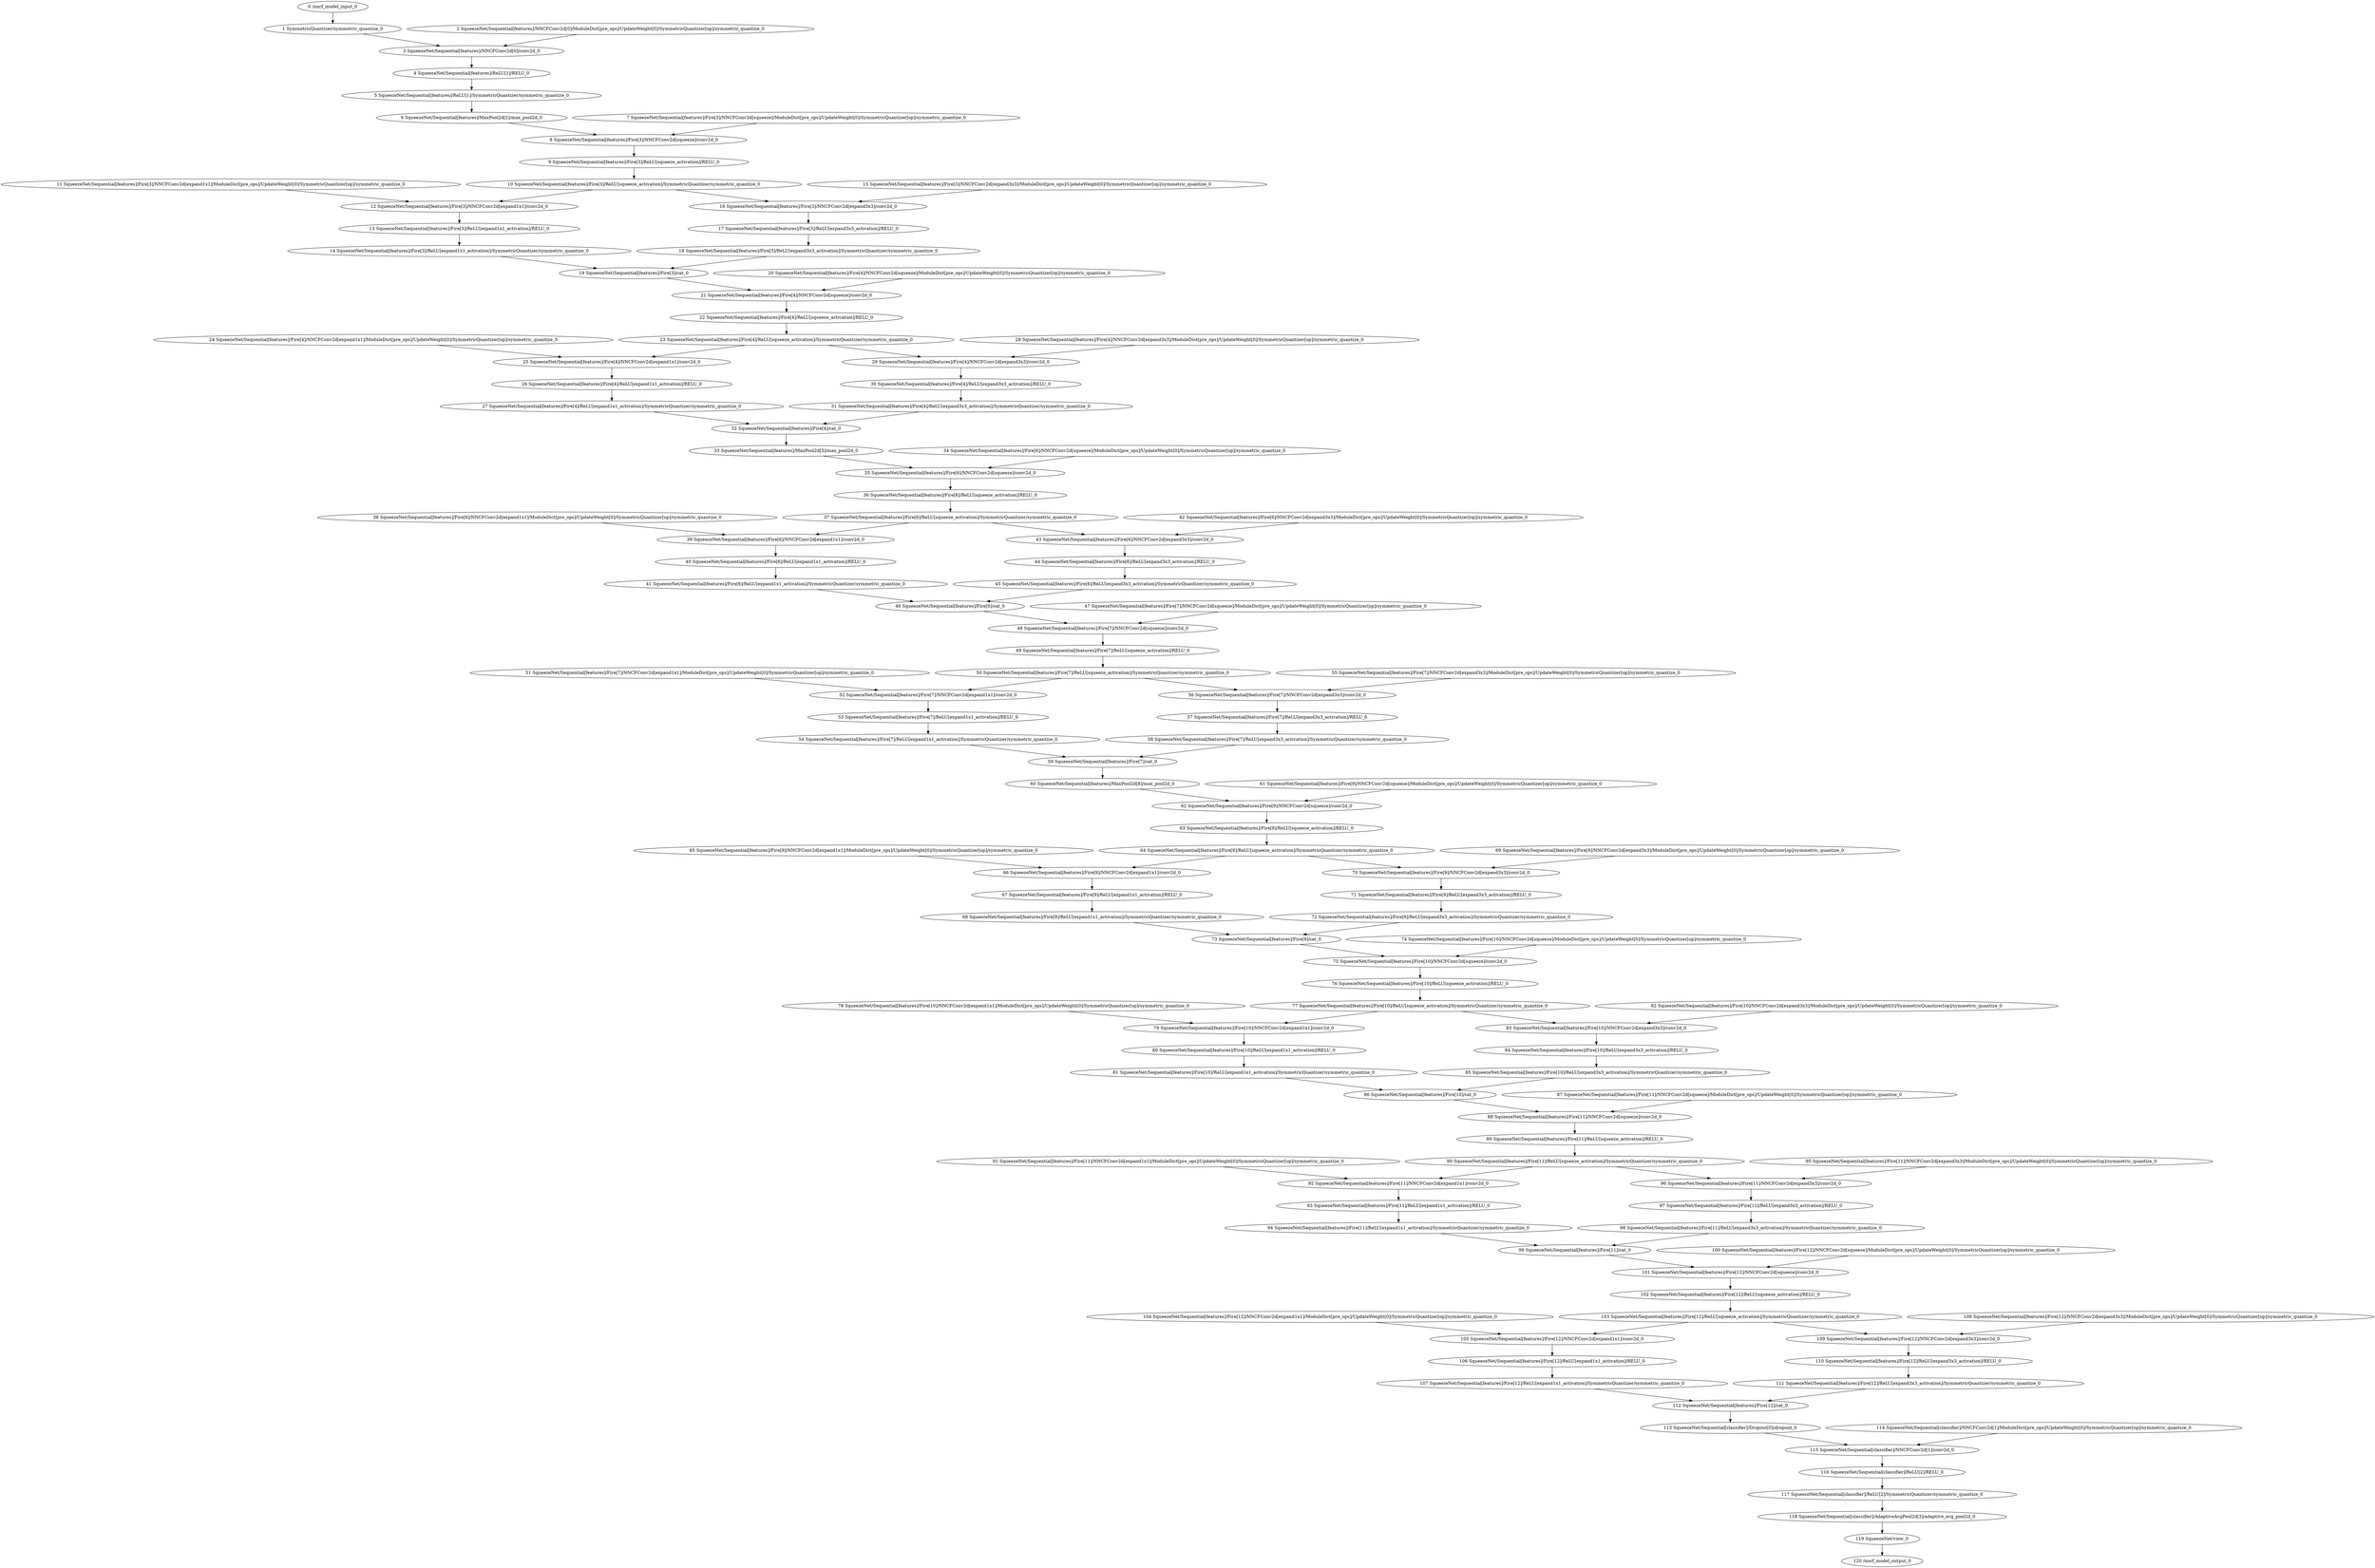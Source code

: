 strict digraph  {
"0 /nncf_model_input_0" [id=0, type=nncf_model_input];
"1 SymmetricQuantizer/symmetric_quantize_0" [id=1, type=symmetric_quantize];
"2 SqueezeNet/Sequential[features]/NNCFConv2d[0]/ModuleDict[pre_ops]/UpdateWeight[0]/SymmetricQuantizer[op]/symmetric_quantize_0" [id=2, type=symmetric_quantize];
"3 SqueezeNet/Sequential[features]/NNCFConv2d[0]/conv2d_0" [id=3, type=conv2d];
"4 SqueezeNet/Sequential[features]/ReLU[1]/RELU_0" [id=4, type=RELU];
"5 SqueezeNet/Sequential[features]/ReLU[1]/SymmetricQuantizer/symmetric_quantize_0" [id=5, type=symmetric_quantize];
"6 SqueezeNet/Sequential[features]/MaxPool2d[2]/max_pool2d_0" [id=6, type=max_pool2d];
"7 SqueezeNet/Sequential[features]/Fire[3]/NNCFConv2d[squeeze]/ModuleDict[pre_ops]/UpdateWeight[0]/SymmetricQuantizer[op]/symmetric_quantize_0" [id=7, type=symmetric_quantize];
"8 SqueezeNet/Sequential[features]/Fire[3]/NNCFConv2d[squeeze]/conv2d_0" [id=8, type=conv2d];
"9 SqueezeNet/Sequential[features]/Fire[3]/ReLU[squeeze_activation]/RELU_0" [id=9, type=RELU];
"10 SqueezeNet/Sequential[features]/Fire[3]/ReLU[squeeze_activation]/SymmetricQuantizer/symmetric_quantize_0" [id=10, type=symmetric_quantize];
"11 SqueezeNet/Sequential[features]/Fire[3]/NNCFConv2d[expand1x1]/ModuleDict[pre_ops]/UpdateWeight[0]/SymmetricQuantizer[op]/symmetric_quantize_0" [id=11, type=symmetric_quantize];
"12 SqueezeNet/Sequential[features]/Fire[3]/NNCFConv2d[expand1x1]/conv2d_0" [id=12, type=conv2d];
"13 SqueezeNet/Sequential[features]/Fire[3]/ReLU[expand1x1_activation]/RELU_0" [id=13, type=RELU];
"14 SqueezeNet/Sequential[features]/Fire[3]/ReLU[expand1x1_activation]/SymmetricQuantizer/symmetric_quantize_0" [id=14, type=symmetric_quantize];
"15 SqueezeNet/Sequential[features]/Fire[3]/NNCFConv2d[expand3x3]/ModuleDict[pre_ops]/UpdateWeight[0]/SymmetricQuantizer[op]/symmetric_quantize_0" [id=15, type=symmetric_quantize];
"16 SqueezeNet/Sequential[features]/Fire[3]/NNCFConv2d[expand3x3]/conv2d_0" [id=16, type=conv2d];
"17 SqueezeNet/Sequential[features]/Fire[3]/ReLU[expand3x3_activation]/RELU_0" [id=17, type=RELU];
"18 SqueezeNet/Sequential[features]/Fire[3]/ReLU[expand3x3_activation]/SymmetricQuantizer/symmetric_quantize_0" [id=18, type=symmetric_quantize];
"19 SqueezeNet/Sequential[features]/Fire[3]/cat_0" [id=19, type=cat];
"20 SqueezeNet/Sequential[features]/Fire[4]/NNCFConv2d[squeeze]/ModuleDict[pre_ops]/UpdateWeight[0]/SymmetricQuantizer[op]/symmetric_quantize_0" [id=20, type=symmetric_quantize];
"21 SqueezeNet/Sequential[features]/Fire[4]/NNCFConv2d[squeeze]/conv2d_0" [id=21, type=conv2d];
"22 SqueezeNet/Sequential[features]/Fire[4]/ReLU[squeeze_activation]/RELU_0" [id=22, type=RELU];
"23 SqueezeNet/Sequential[features]/Fire[4]/ReLU[squeeze_activation]/SymmetricQuantizer/symmetric_quantize_0" [id=23, type=symmetric_quantize];
"24 SqueezeNet/Sequential[features]/Fire[4]/NNCFConv2d[expand1x1]/ModuleDict[pre_ops]/UpdateWeight[0]/SymmetricQuantizer[op]/symmetric_quantize_0" [id=24, type=symmetric_quantize];
"25 SqueezeNet/Sequential[features]/Fire[4]/NNCFConv2d[expand1x1]/conv2d_0" [id=25, type=conv2d];
"26 SqueezeNet/Sequential[features]/Fire[4]/ReLU[expand1x1_activation]/RELU_0" [id=26, type=RELU];
"27 SqueezeNet/Sequential[features]/Fire[4]/ReLU[expand1x1_activation]/SymmetricQuantizer/symmetric_quantize_0" [id=27, type=symmetric_quantize];
"28 SqueezeNet/Sequential[features]/Fire[4]/NNCFConv2d[expand3x3]/ModuleDict[pre_ops]/UpdateWeight[0]/SymmetricQuantizer[op]/symmetric_quantize_0" [id=28, type=symmetric_quantize];
"29 SqueezeNet/Sequential[features]/Fire[4]/NNCFConv2d[expand3x3]/conv2d_0" [id=29, type=conv2d];
"30 SqueezeNet/Sequential[features]/Fire[4]/ReLU[expand3x3_activation]/RELU_0" [id=30, type=RELU];
"31 SqueezeNet/Sequential[features]/Fire[4]/ReLU[expand3x3_activation]/SymmetricQuantizer/symmetric_quantize_0" [id=31, type=symmetric_quantize];
"32 SqueezeNet/Sequential[features]/Fire[4]/cat_0" [id=32, type=cat];
"33 SqueezeNet/Sequential[features]/MaxPool2d[5]/max_pool2d_0" [id=33, type=max_pool2d];
"34 SqueezeNet/Sequential[features]/Fire[6]/NNCFConv2d[squeeze]/ModuleDict[pre_ops]/UpdateWeight[0]/SymmetricQuantizer[op]/symmetric_quantize_0" [id=34, type=symmetric_quantize];
"35 SqueezeNet/Sequential[features]/Fire[6]/NNCFConv2d[squeeze]/conv2d_0" [id=35, type=conv2d];
"36 SqueezeNet/Sequential[features]/Fire[6]/ReLU[squeeze_activation]/RELU_0" [id=36, type=RELU];
"37 SqueezeNet/Sequential[features]/Fire[6]/ReLU[squeeze_activation]/SymmetricQuantizer/symmetric_quantize_0" [id=37, type=symmetric_quantize];
"38 SqueezeNet/Sequential[features]/Fire[6]/NNCFConv2d[expand1x1]/ModuleDict[pre_ops]/UpdateWeight[0]/SymmetricQuantizer[op]/symmetric_quantize_0" [id=38, type=symmetric_quantize];
"39 SqueezeNet/Sequential[features]/Fire[6]/NNCFConv2d[expand1x1]/conv2d_0" [id=39, type=conv2d];
"40 SqueezeNet/Sequential[features]/Fire[6]/ReLU[expand1x1_activation]/RELU_0" [id=40, type=RELU];
"41 SqueezeNet/Sequential[features]/Fire[6]/ReLU[expand1x1_activation]/SymmetricQuantizer/symmetric_quantize_0" [id=41, type=symmetric_quantize];
"42 SqueezeNet/Sequential[features]/Fire[6]/NNCFConv2d[expand3x3]/ModuleDict[pre_ops]/UpdateWeight[0]/SymmetricQuantizer[op]/symmetric_quantize_0" [id=42, type=symmetric_quantize];
"43 SqueezeNet/Sequential[features]/Fire[6]/NNCFConv2d[expand3x3]/conv2d_0" [id=43, type=conv2d];
"44 SqueezeNet/Sequential[features]/Fire[6]/ReLU[expand3x3_activation]/RELU_0" [id=44, type=RELU];
"45 SqueezeNet/Sequential[features]/Fire[6]/ReLU[expand3x3_activation]/SymmetricQuantizer/symmetric_quantize_0" [id=45, type=symmetric_quantize];
"46 SqueezeNet/Sequential[features]/Fire[6]/cat_0" [id=46, type=cat];
"47 SqueezeNet/Sequential[features]/Fire[7]/NNCFConv2d[squeeze]/ModuleDict[pre_ops]/UpdateWeight[0]/SymmetricQuantizer[op]/symmetric_quantize_0" [id=47, type=symmetric_quantize];
"48 SqueezeNet/Sequential[features]/Fire[7]/NNCFConv2d[squeeze]/conv2d_0" [id=48, type=conv2d];
"49 SqueezeNet/Sequential[features]/Fire[7]/ReLU[squeeze_activation]/RELU_0" [id=49, type=RELU];
"50 SqueezeNet/Sequential[features]/Fire[7]/ReLU[squeeze_activation]/SymmetricQuantizer/symmetric_quantize_0" [id=50, type=symmetric_quantize];
"51 SqueezeNet/Sequential[features]/Fire[7]/NNCFConv2d[expand1x1]/ModuleDict[pre_ops]/UpdateWeight[0]/SymmetricQuantizer[op]/symmetric_quantize_0" [id=51, type=symmetric_quantize];
"52 SqueezeNet/Sequential[features]/Fire[7]/NNCFConv2d[expand1x1]/conv2d_0" [id=52, type=conv2d];
"53 SqueezeNet/Sequential[features]/Fire[7]/ReLU[expand1x1_activation]/RELU_0" [id=53, type=RELU];
"54 SqueezeNet/Sequential[features]/Fire[7]/ReLU[expand1x1_activation]/SymmetricQuantizer/symmetric_quantize_0" [id=54, type=symmetric_quantize];
"55 SqueezeNet/Sequential[features]/Fire[7]/NNCFConv2d[expand3x3]/ModuleDict[pre_ops]/UpdateWeight[0]/SymmetricQuantizer[op]/symmetric_quantize_0" [id=55, type=symmetric_quantize];
"56 SqueezeNet/Sequential[features]/Fire[7]/NNCFConv2d[expand3x3]/conv2d_0" [id=56, type=conv2d];
"57 SqueezeNet/Sequential[features]/Fire[7]/ReLU[expand3x3_activation]/RELU_0" [id=57, type=RELU];
"58 SqueezeNet/Sequential[features]/Fire[7]/ReLU[expand3x3_activation]/SymmetricQuantizer/symmetric_quantize_0" [id=58, type=symmetric_quantize];
"59 SqueezeNet/Sequential[features]/Fire[7]/cat_0" [id=59, type=cat];
"60 SqueezeNet/Sequential[features]/MaxPool2d[8]/max_pool2d_0" [id=60, type=max_pool2d];
"61 SqueezeNet/Sequential[features]/Fire[9]/NNCFConv2d[squeeze]/ModuleDict[pre_ops]/UpdateWeight[0]/SymmetricQuantizer[op]/symmetric_quantize_0" [id=61, type=symmetric_quantize];
"62 SqueezeNet/Sequential[features]/Fire[9]/NNCFConv2d[squeeze]/conv2d_0" [id=62, type=conv2d];
"63 SqueezeNet/Sequential[features]/Fire[9]/ReLU[squeeze_activation]/RELU_0" [id=63, type=RELU];
"64 SqueezeNet/Sequential[features]/Fire[9]/ReLU[squeeze_activation]/SymmetricQuantizer/symmetric_quantize_0" [id=64, type=symmetric_quantize];
"65 SqueezeNet/Sequential[features]/Fire[9]/NNCFConv2d[expand1x1]/ModuleDict[pre_ops]/UpdateWeight[0]/SymmetricQuantizer[op]/symmetric_quantize_0" [id=65, type=symmetric_quantize];
"66 SqueezeNet/Sequential[features]/Fire[9]/NNCFConv2d[expand1x1]/conv2d_0" [id=66, type=conv2d];
"67 SqueezeNet/Sequential[features]/Fire[9]/ReLU[expand1x1_activation]/RELU_0" [id=67, type=RELU];
"68 SqueezeNet/Sequential[features]/Fire[9]/ReLU[expand1x1_activation]/SymmetricQuantizer/symmetric_quantize_0" [id=68, type=symmetric_quantize];
"69 SqueezeNet/Sequential[features]/Fire[9]/NNCFConv2d[expand3x3]/ModuleDict[pre_ops]/UpdateWeight[0]/SymmetricQuantizer[op]/symmetric_quantize_0" [id=69, type=symmetric_quantize];
"70 SqueezeNet/Sequential[features]/Fire[9]/NNCFConv2d[expand3x3]/conv2d_0" [id=70, type=conv2d];
"71 SqueezeNet/Sequential[features]/Fire[9]/ReLU[expand3x3_activation]/RELU_0" [id=71, type=RELU];
"72 SqueezeNet/Sequential[features]/Fire[9]/ReLU[expand3x3_activation]/SymmetricQuantizer/symmetric_quantize_0" [id=72, type=symmetric_quantize];
"73 SqueezeNet/Sequential[features]/Fire[9]/cat_0" [id=73, type=cat];
"74 SqueezeNet/Sequential[features]/Fire[10]/NNCFConv2d[squeeze]/ModuleDict[pre_ops]/UpdateWeight[0]/SymmetricQuantizer[op]/symmetric_quantize_0" [id=74, type=symmetric_quantize];
"75 SqueezeNet/Sequential[features]/Fire[10]/NNCFConv2d[squeeze]/conv2d_0" [id=75, type=conv2d];
"76 SqueezeNet/Sequential[features]/Fire[10]/ReLU[squeeze_activation]/RELU_0" [id=76, type=RELU];
"77 SqueezeNet/Sequential[features]/Fire[10]/ReLU[squeeze_activation]/SymmetricQuantizer/symmetric_quantize_0" [id=77, type=symmetric_quantize];
"78 SqueezeNet/Sequential[features]/Fire[10]/NNCFConv2d[expand1x1]/ModuleDict[pre_ops]/UpdateWeight[0]/SymmetricQuantizer[op]/symmetric_quantize_0" [id=78, type=symmetric_quantize];
"79 SqueezeNet/Sequential[features]/Fire[10]/NNCFConv2d[expand1x1]/conv2d_0" [id=79, type=conv2d];
"80 SqueezeNet/Sequential[features]/Fire[10]/ReLU[expand1x1_activation]/RELU_0" [id=80, type=RELU];
"81 SqueezeNet/Sequential[features]/Fire[10]/ReLU[expand1x1_activation]/SymmetricQuantizer/symmetric_quantize_0" [id=81, type=symmetric_quantize];
"82 SqueezeNet/Sequential[features]/Fire[10]/NNCFConv2d[expand3x3]/ModuleDict[pre_ops]/UpdateWeight[0]/SymmetricQuantizer[op]/symmetric_quantize_0" [id=82, type=symmetric_quantize];
"83 SqueezeNet/Sequential[features]/Fire[10]/NNCFConv2d[expand3x3]/conv2d_0" [id=83, type=conv2d];
"84 SqueezeNet/Sequential[features]/Fire[10]/ReLU[expand3x3_activation]/RELU_0" [id=84, type=RELU];
"85 SqueezeNet/Sequential[features]/Fire[10]/ReLU[expand3x3_activation]/SymmetricQuantizer/symmetric_quantize_0" [id=85, type=symmetric_quantize];
"86 SqueezeNet/Sequential[features]/Fire[10]/cat_0" [id=86, type=cat];
"87 SqueezeNet/Sequential[features]/Fire[11]/NNCFConv2d[squeeze]/ModuleDict[pre_ops]/UpdateWeight[0]/SymmetricQuantizer[op]/symmetric_quantize_0" [id=87, type=symmetric_quantize];
"88 SqueezeNet/Sequential[features]/Fire[11]/NNCFConv2d[squeeze]/conv2d_0" [id=88, type=conv2d];
"89 SqueezeNet/Sequential[features]/Fire[11]/ReLU[squeeze_activation]/RELU_0" [id=89, type=RELU];
"90 SqueezeNet/Sequential[features]/Fire[11]/ReLU[squeeze_activation]/SymmetricQuantizer/symmetric_quantize_0" [id=90, type=symmetric_quantize];
"91 SqueezeNet/Sequential[features]/Fire[11]/NNCFConv2d[expand1x1]/ModuleDict[pre_ops]/UpdateWeight[0]/SymmetricQuantizer[op]/symmetric_quantize_0" [id=91, type=symmetric_quantize];
"92 SqueezeNet/Sequential[features]/Fire[11]/NNCFConv2d[expand1x1]/conv2d_0" [id=92, type=conv2d];
"93 SqueezeNet/Sequential[features]/Fire[11]/ReLU[expand1x1_activation]/RELU_0" [id=93, type=RELU];
"94 SqueezeNet/Sequential[features]/Fire[11]/ReLU[expand1x1_activation]/SymmetricQuantizer/symmetric_quantize_0" [id=94, type=symmetric_quantize];
"95 SqueezeNet/Sequential[features]/Fire[11]/NNCFConv2d[expand3x3]/ModuleDict[pre_ops]/UpdateWeight[0]/SymmetricQuantizer[op]/symmetric_quantize_0" [id=95, type=symmetric_quantize];
"96 SqueezeNet/Sequential[features]/Fire[11]/NNCFConv2d[expand3x3]/conv2d_0" [id=96, type=conv2d];
"97 SqueezeNet/Sequential[features]/Fire[11]/ReLU[expand3x3_activation]/RELU_0" [id=97, type=RELU];
"98 SqueezeNet/Sequential[features]/Fire[11]/ReLU[expand3x3_activation]/SymmetricQuantizer/symmetric_quantize_0" [id=98, type=symmetric_quantize];
"99 SqueezeNet/Sequential[features]/Fire[11]/cat_0" [id=99, type=cat];
"100 SqueezeNet/Sequential[features]/Fire[12]/NNCFConv2d[squeeze]/ModuleDict[pre_ops]/UpdateWeight[0]/SymmetricQuantizer[op]/symmetric_quantize_0" [id=100, type=symmetric_quantize];
"101 SqueezeNet/Sequential[features]/Fire[12]/NNCFConv2d[squeeze]/conv2d_0" [id=101, type=conv2d];
"102 SqueezeNet/Sequential[features]/Fire[12]/ReLU[squeeze_activation]/RELU_0" [id=102, type=RELU];
"103 SqueezeNet/Sequential[features]/Fire[12]/ReLU[squeeze_activation]/SymmetricQuantizer/symmetric_quantize_0" [id=103, type=symmetric_quantize];
"104 SqueezeNet/Sequential[features]/Fire[12]/NNCFConv2d[expand1x1]/ModuleDict[pre_ops]/UpdateWeight[0]/SymmetricQuantizer[op]/symmetric_quantize_0" [id=104, type=symmetric_quantize];
"105 SqueezeNet/Sequential[features]/Fire[12]/NNCFConv2d[expand1x1]/conv2d_0" [id=105, type=conv2d];
"106 SqueezeNet/Sequential[features]/Fire[12]/ReLU[expand1x1_activation]/RELU_0" [id=106, type=RELU];
"107 SqueezeNet/Sequential[features]/Fire[12]/ReLU[expand1x1_activation]/SymmetricQuantizer/symmetric_quantize_0" [id=107, type=symmetric_quantize];
"108 SqueezeNet/Sequential[features]/Fire[12]/NNCFConv2d[expand3x3]/ModuleDict[pre_ops]/UpdateWeight[0]/SymmetricQuantizer[op]/symmetric_quantize_0" [id=108, type=symmetric_quantize];
"109 SqueezeNet/Sequential[features]/Fire[12]/NNCFConv2d[expand3x3]/conv2d_0" [id=109, type=conv2d];
"110 SqueezeNet/Sequential[features]/Fire[12]/ReLU[expand3x3_activation]/RELU_0" [id=110, type=RELU];
"111 SqueezeNet/Sequential[features]/Fire[12]/ReLU[expand3x3_activation]/SymmetricQuantizer/symmetric_quantize_0" [id=111, type=symmetric_quantize];
"112 SqueezeNet/Sequential[features]/Fire[12]/cat_0" [id=112, type=cat];
"113 SqueezeNet/Sequential[classifier]/Dropout[0]/dropout_0" [id=113, type=dropout];
"114 SqueezeNet/Sequential[classifier]/NNCFConv2d[1]/ModuleDict[pre_ops]/UpdateWeight[0]/SymmetricQuantizer[op]/symmetric_quantize_0" [id=114, type=symmetric_quantize];
"115 SqueezeNet/Sequential[classifier]/NNCFConv2d[1]/conv2d_0" [id=115, type=conv2d];
"116 SqueezeNet/Sequential[classifier]/ReLU[2]/RELU_0" [id=116, type=RELU];
"117 SqueezeNet/Sequential[classifier]/ReLU[2]/SymmetricQuantizer/symmetric_quantize_0" [id=117, type=symmetric_quantize];
"118 SqueezeNet/Sequential[classifier]/AdaptiveAvgPool2d[3]/adaptive_avg_pool2d_0" [id=118, type=adaptive_avg_pool2d];
"119 SqueezeNet/view_0" [id=119, type=view];
"120 /nncf_model_output_0" [id=120, type=nncf_model_output];
"0 /nncf_model_input_0" -> "1 SymmetricQuantizer/symmetric_quantize_0";
"1 SymmetricQuantizer/symmetric_quantize_0" -> "3 SqueezeNet/Sequential[features]/NNCFConv2d[0]/conv2d_0";
"2 SqueezeNet/Sequential[features]/NNCFConv2d[0]/ModuleDict[pre_ops]/UpdateWeight[0]/SymmetricQuantizer[op]/symmetric_quantize_0" -> "3 SqueezeNet/Sequential[features]/NNCFConv2d[0]/conv2d_0";
"3 SqueezeNet/Sequential[features]/NNCFConv2d[0]/conv2d_0" -> "4 SqueezeNet/Sequential[features]/ReLU[1]/RELU_0";
"4 SqueezeNet/Sequential[features]/ReLU[1]/RELU_0" -> "5 SqueezeNet/Sequential[features]/ReLU[1]/SymmetricQuantizer/symmetric_quantize_0";
"5 SqueezeNet/Sequential[features]/ReLU[1]/SymmetricQuantizer/symmetric_quantize_0" -> "6 SqueezeNet/Sequential[features]/MaxPool2d[2]/max_pool2d_0";
"6 SqueezeNet/Sequential[features]/MaxPool2d[2]/max_pool2d_0" -> "8 SqueezeNet/Sequential[features]/Fire[3]/NNCFConv2d[squeeze]/conv2d_0";
"7 SqueezeNet/Sequential[features]/Fire[3]/NNCFConv2d[squeeze]/ModuleDict[pre_ops]/UpdateWeight[0]/SymmetricQuantizer[op]/symmetric_quantize_0" -> "8 SqueezeNet/Sequential[features]/Fire[3]/NNCFConv2d[squeeze]/conv2d_0";
"8 SqueezeNet/Sequential[features]/Fire[3]/NNCFConv2d[squeeze]/conv2d_0" -> "9 SqueezeNet/Sequential[features]/Fire[3]/ReLU[squeeze_activation]/RELU_0";
"9 SqueezeNet/Sequential[features]/Fire[3]/ReLU[squeeze_activation]/RELU_0" -> "10 SqueezeNet/Sequential[features]/Fire[3]/ReLU[squeeze_activation]/SymmetricQuantizer/symmetric_quantize_0";
"10 SqueezeNet/Sequential[features]/Fire[3]/ReLU[squeeze_activation]/SymmetricQuantizer/symmetric_quantize_0" -> "12 SqueezeNet/Sequential[features]/Fire[3]/NNCFConv2d[expand1x1]/conv2d_0";
"10 SqueezeNet/Sequential[features]/Fire[3]/ReLU[squeeze_activation]/SymmetricQuantizer/symmetric_quantize_0" -> "16 SqueezeNet/Sequential[features]/Fire[3]/NNCFConv2d[expand3x3]/conv2d_0";
"11 SqueezeNet/Sequential[features]/Fire[3]/NNCFConv2d[expand1x1]/ModuleDict[pre_ops]/UpdateWeight[0]/SymmetricQuantizer[op]/symmetric_quantize_0" -> "12 SqueezeNet/Sequential[features]/Fire[3]/NNCFConv2d[expand1x1]/conv2d_0";
"12 SqueezeNet/Sequential[features]/Fire[3]/NNCFConv2d[expand1x1]/conv2d_0" -> "13 SqueezeNet/Sequential[features]/Fire[3]/ReLU[expand1x1_activation]/RELU_0";
"13 SqueezeNet/Sequential[features]/Fire[3]/ReLU[expand1x1_activation]/RELU_0" -> "14 SqueezeNet/Sequential[features]/Fire[3]/ReLU[expand1x1_activation]/SymmetricQuantizer/symmetric_quantize_0";
"14 SqueezeNet/Sequential[features]/Fire[3]/ReLU[expand1x1_activation]/SymmetricQuantizer/symmetric_quantize_0" -> "19 SqueezeNet/Sequential[features]/Fire[3]/cat_0";
"15 SqueezeNet/Sequential[features]/Fire[3]/NNCFConv2d[expand3x3]/ModuleDict[pre_ops]/UpdateWeight[0]/SymmetricQuantizer[op]/symmetric_quantize_0" -> "16 SqueezeNet/Sequential[features]/Fire[3]/NNCFConv2d[expand3x3]/conv2d_0";
"16 SqueezeNet/Sequential[features]/Fire[3]/NNCFConv2d[expand3x3]/conv2d_0" -> "17 SqueezeNet/Sequential[features]/Fire[3]/ReLU[expand3x3_activation]/RELU_0";
"17 SqueezeNet/Sequential[features]/Fire[3]/ReLU[expand3x3_activation]/RELU_0" -> "18 SqueezeNet/Sequential[features]/Fire[3]/ReLU[expand3x3_activation]/SymmetricQuantizer/symmetric_quantize_0";
"18 SqueezeNet/Sequential[features]/Fire[3]/ReLU[expand3x3_activation]/SymmetricQuantizer/symmetric_quantize_0" -> "19 SqueezeNet/Sequential[features]/Fire[3]/cat_0";
"19 SqueezeNet/Sequential[features]/Fire[3]/cat_0" -> "21 SqueezeNet/Sequential[features]/Fire[4]/NNCFConv2d[squeeze]/conv2d_0";
"20 SqueezeNet/Sequential[features]/Fire[4]/NNCFConv2d[squeeze]/ModuleDict[pre_ops]/UpdateWeight[0]/SymmetricQuantizer[op]/symmetric_quantize_0" -> "21 SqueezeNet/Sequential[features]/Fire[4]/NNCFConv2d[squeeze]/conv2d_0";
"21 SqueezeNet/Sequential[features]/Fire[4]/NNCFConv2d[squeeze]/conv2d_0" -> "22 SqueezeNet/Sequential[features]/Fire[4]/ReLU[squeeze_activation]/RELU_0";
"22 SqueezeNet/Sequential[features]/Fire[4]/ReLU[squeeze_activation]/RELU_0" -> "23 SqueezeNet/Sequential[features]/Fire[4]/ReLU[squeeze_activation]/SymmetricQuantizer/symmetric_quantize_0";
"23 SqueezeNet/Sequential[features]/Fire[4]/ReLU[squeeze_activation]/SymmetricQuantizer/symmetric_quantize_0" -> "25 SqueezeNet/Sequential[features]/Fire[4]/NNCFConv2d[expand1x1]/conv2d_0";
"23 SqueezeNet/Sequential[features]/Fire[4]/ReLU[squeeze_activation]/SymmetricQuantizer/symmetric_quantize_0" -> "29 SqueezeNet/Sequential[features]/Fire[4]/NNCFConv2d[expand3x3]/conv2d_0";
"24 SqueezeNet/Sequential[features]/Fire[4]/NNCFConv2d[expand1x1]/ModuleDict[pre_ops]/UpdateWeight[0]/SymmetricQuantizer[op]/symmetric_quantize_0" -> "25 SqueezeNet/Sequential[features]/Fire[4]/NNCFConv2d[expand1x1]/conv2d_0";
"25 SqueezeNet/Sequential[features]/Fire[4]/NNCFConv2d[expand1x1]/conv2d_0" -> "26 SqueezeNet/Sequential[features]/Fire[4]/ReLU[expand1x1_activation]/RELU_0";
"26 SqueezeNet/Sequential[features]/Fire[4]/ReLU[expand1x1_activation]/RELU_0" -> "27 SqueezeNet/Sequential[features]/Fire[4]/ReLU[expand1x1_activation]/SymmetricQuantizer/symmetric_quantize_0";
"27 SqueezeNet/Sequential[features]/Fire[4]/ReLU[expand1x1_activation]/SymmetricQuantizer/symmetric_quantize_0" -> "32 SqueezeNet/Sequential[features]/Fire[4]/cat_0";
"28 SqueezeNet/Sequential[features]/Fire[4]/NNCFConv2d[expand3x3]/ModuleDict[pre_ops]/UpdateWeight[0]/SymmetricQuantizer[op]/symmetric_quantize_0" -> "29 SqueezeNet/Sequential[features]/Fire[4]/NNCFConv2d[expand3x3]/conv2d_0";
"29 SqueezeNet/Sequential[features]/Fire[4]/NNCFConv2d[expand3x3]/conv2d_0" -> "30 SqueezeNet/Sequential[features]/Fire[4]/ReLU[expand3x3_activation]/RELU_0";
"30 SqueezeNet/Sequential[features]/Fire[4]/ReLU[expand3x3_activation]/RELU_0" -> "31 SqueezeNet/Sequential[features]/Fire[4]/ReLU[expand3x3_activation]/SymmetricQuantizer/symmetric_quantize_0";
"31 SqueezeNet/Sequential[features]/Fire[4]/ReLU[expand3x3_activation]/SymmetricQuantizer/symmetric_quantize_0" -> "32 SqueezeNet/Sequential[features]/Fire[4]/cat_0";
"32 SqueezeNet/Sequential[features]/Fire[4]/cat_0" -> "33 SqueezeNet/Sequential[features]/MaxPool2d[5]/max_pool2d_0";
"33 SqueezeNet/Sequential[features]/MaxPool2d[5]/max_pool2d_0" -> "35 SqueezeNet/Sequential[features]/Fire[6]/NNCFConv2d[squeeze]/conv2d_0";
"34 SqueezeNet/Sequential[features]/Fire[6]/NNCFConv2d[squeeze]/ModuleDict[pre_ops]/UpdateWeight[0]/SymmetricQuantizer[op]/symmetric_quantize_0" -> "35 SqueezeNet/Sequential[features]/Fire[6]/NNCFConv2d[squeeze]/conv2d_0";
"35 SqueezeNet/Sequential[features]/Fire[6]/NNCFConv2d[squeeze]/conv2d_0" -> "36 SqueezeNet/Sequential[features]/Fire[6]/ReLU[squeeze_activation]/RELU_0";
"36 SqueezeNet/Sequential[features]/Fire[6]/ReLU[squeeze_activation]/RELU_0" -> "37 SqueezeNet/Sequential[features]/Fire[6]/ReLU[squeeze_activation]/SymmetricQuantizer/symmetric_quantize_0";
"37 SqueezeNet/Sequential[features]/Fire[6]/ReLU[squeeze_activation]/SymmetricQuantizer/symmetric_quantize_0" -> "39 SqueezeNet/Sequential[features]/Fire[6]/NNCFConv2d[expand1x1]/conv2d_0";
"37 SqueezeNet/Sequential[features]/Fire[6]/ReLU[squeeze_activation]/SymmetricQuantizer/symmetric_quantize_0" -> "43 SqueezeNet/Sequential[features]/Fire[6]/NNCFConv2d[expand3x3]/conv2d_0";
"38 SqueezeNet/Sequential[features]/Fire[6]/NNCFConv2d[expand1x1]/ModuleDict[pre_ops]/UpdateWeight[0]/SymmetricQuantizer[op]/symmetric_quantize_0" -> "39 SqueezeNet/Sequential[features]/Fire[6]/NNCFConv2d[expand1x1]/conv2d_0";
"39 SqueezeNet/Sequential[features]/Fire[6]/NNCFConv2d[expand1x1]/conv2d_0" -> "40 SqueezeNet/Sequential[features]/Fire[6]/ReLU[expand1x1_activation]/RELU_0";
"40 SqueezeNet/Sequential[features]/Fire[6]/ReLU[expand1x1_activation]/RELU_0" -> "41 SqueezeNet/Sequential[features]/Fire[6]/ReLU[expand1x1_activation]/SymmetricQuantizer/symmetric_quantize_0";
"41 SqueezeNet/Sequential[features]/Fire[6]/ReLU[expand1x1_activation]/SymmetricQuantizer/symmetric_quantize_0" -> "46 SqueezeNet/Sequential[features]/Fire[6]/cat_0";
"42 SqueezeNet/Sequential[features]/Fire[6]/NNCFConv2d[expand3x3]/ModuleDict[pre_ops]/UpdateWeight[0]/SymmetricQuantizer[op]/symmetric_quantize_0" -> "43 SqueezeNet/Sequential[features]/Fire[6]/NNCFConv2d[expand3x3]/conv2d_0";
"43 SqueezeNet/Sequential[features]/Fire[6]/NNCFConv2d[expand3x3]/conv2d_0" -> "44 SqueezeNet/Sequential[features]/Fire[6]/ReLU[expand3x3_activation]/RELU_0";
"44 SqueezeNet/Sequential[features]/Fire[6]/ReLU[expand3x3_activation]/RELU_0" -> "45 SqueezeNet/Sequential[features]/Fire[6]/ReLU[expand3x3_activation]/SymmetricQuantizer/symmetric_quantize_0";
"45 SqueezeNet/Sequential[features]/Fire[6]/ReLU[expand3x3_activation]/SymmetricQuantizer/symmetric_quantize_0" -> "46 SqueezeNet/Sequential[features]/Fire[6]/cat_0";
"46 SqueezeNet/Sequential[features]/Fire[6]/cat_0" -> "48 SqueezeNet/Sequential[features]/Fire[7]/NNCFConv2d[squeeze]/conv2d_0";
"47 SqueezeNet/Sequential[features]/Fire[7]/NNCFConv2d[squeeze]/ModuleDict[pre_ops]/UpdateWeight[0]/SymmetricQuantizer[op]/symmetric_quantize_0" -> "48 SqueezeNet/Sequential[features]/Fire[7]/NNCFConv2d[squeeze]/conv2d_0";
"48 SqueezeNet/Sequential[features]/Fire[7]/NNCFConv2d[squeeze]/conv2d_0" -> "49 SqueezeNet/Sequential[features]/Fire[7]/ReLU[squeeze_activation]/RELU_0";
"49 SqueezeNet/Sequential[features]/Fire[7]/ReLU[squeeze_activation]/RELU_0" -> "50 SqueezeNet/Sequential[features]/Fire[7]/ReLU[squeeze_activation]/SymmetricQuantizer/symmetric_quantize_0";
"50 SqueezeNet/Sequential[features]/Fire[7]/ReLU[squeeze_activation]/SymmetricQuantizer/symmetric_quantize_0" -> "52 SqueezeNet/Sequential[features]/Fire[7]/NNCFConv2d[expand1x1]/conv2d_0";
"50 SqueezeNet/Sequential[features]/Fire[7]/ReLU[squeeze_activation]/SymmetricQuantizer/symmetric_quantize_0" -> "56 SqueezeNet/Sequential[features]/Fire[7]/NNCFConv2d[expand3x3]/conv2d_0";
"51 SqueezeNet/Sequential[features]/Fire[7]/NNCFConv2d[expand1x1]/ModuleDict[pre_ops]/UpdateWeight[0]/SymmetricQuantizer[op]/symmetric_quantize_0" -> "52 SqueezeNet/Sequential[features]/Fire[7]/NNCFConv2d[expand1x1]/conv2d_0";
"52 SqueezeNet/Sequential[features]/Fire[7]/NNCFConv2d[expand1x1]/conv2d_0" -> "53 SqueezeNet/Sequential[features]/Fire[7]/ReLU[expand1x1_activation]/RELU_0";
"53 SqueezeNet/Sequential[features]/Fire[7]/ReLU[expand1x1_activation]/RELU_0" -> "54 SqueezeNet/Sequential[features]/Fire[7]/ReLU[expand1x1_activation]/SymmetricQuantizer/symmetric_quantize_0";
"54 SqueezeNet/Sequential[features]/Fire[7]/ReLU[expand1x1_activation]/SymmetricQuantizer/symmetric_quantize_0" -> "59 SqueezeNet/Sequential[features]/Fire[7]/cat_0";
"55 SqueezeNet/Sequential[features]/Fire[7]/NNCFConv2d[expand3x3]/ModuleDict[pre_ops]/UpdateWeight[0]/SymmetricQuantizer[op]/symmetric_quantize_0" -> "56 SqueezeNet/Sequential[features]/Fire[7]/NNCFConv2d[expand3x3]/conv2d_0";
"56 SqueezeNet/Sequential[features]/Fire[7]/NNCFConv2d[expand3x3]/conv2d_0" -> "57 SqueezeNet/Sequential[features]/Fire[7]/ReLU[expand3x3_activation]/RELU_0";
"57 SqueezeNet/Sequential[features]/Fire[7]/ReLU[expand3x3_activation]/RELU_0" -> "58 SqueezeNet/Sequential[features]/Fire[7]/ReLU[expand3x3_activation]/SymmetricQuantizer/symmetric_quantize_0";
"58 SqueezeNet/Sequential[features]/Fire[7]/ReLU[expand3x3_activation]/SymmetricQuantizer/symmetric_quantize_0" -> "59 SqueezeNet/Sequential[features]/Fire[7]/cat_0";
"59 SqueezeNet/Sequential[features]/Fire[7]/cat_0" -> "60 SqueezeNet/Sequential[features]/MaxPool2d[8]/max_pool2d_0";
"60 SqueezeNet/Sequential[features]/MaxPool2d[8]/max_pool2d_0" -> "62 SqueezeNet/Sequential[features]/Fire[9]/NNCFConv2d[squeeze]/conv2d_0";
"61 SqueezeNet/Sequential[features]/Fire[9]/NNCFConv2d[squeeze]/ModuleDict[pre_ops]/UpdateWeight[0]/SymmetricQuantizer[op]/symmetric_quantize_0" -> "62 SqueezeNet/Sequential[features]/Fire[9]/NNCFConv2d[squeeze]/conv2d_0";
"62 SqueezeNet/Sequential[features]/Fire[9]/NNCFConv2d[squeeze]/conv2d_0" -> "63 SqueezeNet/Sequential[features]/Fire[9]/ReLU[squeeze_activation]/RELU_0";
"63 SqueezeNet/Sequential[features]/Fire[9]/ReLU[squeeze_activation]/RELU_0" -> "64 SqueezeNet/Sequential[features]/Fire[9]/ReLU[squeeze_activation]/SymmetricQuantizer/symmetric_quantize_0";
"64 SqueezeNet/Sequential[features]/Fire[9]/ReLU[squeeze_activation]/SymmetricQuantizer/symmetric_quantize_0" -> "66 SqueezeNet/Sequential[features]/Fire[9]/NNCFConv2d[expand1x1]/conv2d_0";
"64 SqueezeNet/Sequential[features]/Fire[9]/ReLU[squeeze_activation]/SymmetricQuantizer/symmetric_quantize_0" -> "70 SqueezeNet/Sequential[features]/Fire[9]/NNCFConv2d[expand3x3]/conv2d_0";
"65 SqueezeNet/Sequential[features]/Fire[9]/NNCFConv2d[expand1x1]/ModuleDict[pre_ops]/UpdateWeight[0]/SymmetricQuantizer[op]/symmetric_quantize_0" -> "66 SqueezeNet/Sequential[features]/Fire[9]/NNCFConv2d[expand1x1]/conv2d_0";
"66 SqueezeNet/Sequential[features]/Fire[9]/NNCFConv2d[expand1x1]/conv2d_0" -> "67 SqueezeNet/Sequential[features]/Fire[9]/ReLU[expand1x1_activation]/RELU_0";
"67 SqueezeNet/Sequential[features]/Fire[9]/ReLU[expand1x1_activation]/RELU_0" -> "68 SqueezeNet/Sequential[features]/Fire[9]/ReLU[expand1x1_activation]/SymmetricQuantizer/symmetric_quantize_0";
"68 SqueezeNet/Sequential[features]/Fire[9]/ReLU[expand1x1_activation]/SymmetricQuantizer/symmetric_quantize_0" -> "73 SqueezeNet/Sequential[features]/Fire[9]/cat_0";
"69 SqueezeNet/Sequential[features]/Fire[9]/NNCFConv2d[expand3x3]/ModuleDict[pre_ops]/UpdateWeight[0]/SymmetricQuantizer[op]/symmetric_quantize_0" -> "70 SqueezeNet/Sequential[features]/Fire[9]/NNCFConv2d[expand3x3]/conv2d_0";
"70 SqueezeNet/Sequential[features]/Fire[9]/NNCFConv2d[expand3x3]/conv2d_0" -> "71 SqueezeNet/Sequential[features]/Fire[9]/ReLU[expand3x3_activation]/RELU_0";
"71 SqueezeNet/Sequential[features]/Fire[9]/ReLU[expand3x3_activation]/RELU_0" -> "72 SqueezeNet/Sequential[features]/Fire[9]/ReLU[expand3x3_activation]/SymmetricQuantizer/symmetric_quantize_0";
"72 SqueezeNet/Sequential[features]/Fire[9]/ReLU[expand3x3_activation]/SymmetricQuantizer/symmetric_quantize_0" -> "73 SqueezeNet/Sequential[features]/Fire[9]/cat_0";
"73 SqueezeNet/Sequential[features]/Fire[9]/cat_0" -> "75 SqueezeNet/Sequential[features]/Fire[10]/NNCFConv2d[squeeze]/conv2d_0";
"74 SqueezeNet/Sequential[features]/Fire[10]/NNCFConv2d[squeeze]/ModuleDict[pre_ops]/UpdateWeight[0]/SymmetricQuantizer[op]/symmetric_quantize_0" -> "75 SqueezeNet/Sequential[features]/Fire[10]/NNCFConv2d[squeeze]/conv2d_0";
"75 SqueezeNet/Sequential[features]/Fire[10]/NNCFConv2d[squeeze]/conv2d_0" -> "76 SqueezeNet/Sequential[features]/Fire[10]/ReLU[squeeze_activation]/RELU_0";
"76 SqueezeNet/Sequential[features]/Fire[10]/ReLU[squeeze_activation]/RELU_0" -> "77 SqueezeNet/Sequential[features]/Fire[10]/ReLU[squeeze_activation]/SymmetricQuantizer/symmetric_quantize_0";
"77 SqueezeNet/Sequential[features]/Fire[10]/ReLU[squeeze_activation]/SymmetricQuantizer/symmetric_quantize_0" -> "79 SqueezeNet/Sequential[features]/Fire[10]/NNCFConv2d[expand1x1]/conv2d_0";
"77 SqueezeNet/Sequential[features]/Fire[10]/ReLU[squeeze_activation]/SymmetricQuantizer/symmetric_quantize_0" -> "83 SqueezeNet/Sequential[features]/Fire[10]/NNCFConv2d[expand3x3]/conv2d_0";
"78 SqueezeNet/Sequential[features]/Fire[10]/NNCFConv2d[expand1x1]/ModuleDict[pre_ops]/UpdateWeight[0]/SymmetricQuantizer[op]/symmetric_quantize_0" -> "79 SqueezeNet/Sequential[features]/Fire[10]/NNCFConv2d[expand1x1]/conv2d_0";
"79 SqueezeNet/Sequential[features]/Fire[10]/NNCFConv2d[expand1x1]/conv2d_0" -> "80 SqueezeNet/Sequential[features]/Fire[10]/ReLU[expand1x1_activation]/RELU_0";
"80 SqueezeNet/Sequential[features]/Fire[10]/ReLU[expand1x1_activation]/RELU_0" -> "81 SqueezeNet/Sequential[features]/Fire[10]/ReLU[expand1x1_activation]/SymmetricQuantizer/symmetric_quantize_0";
"81 SqueezeNet/Sequential[features]/Fire[10]/ReLU[expand1x1_activation]/SymmetricQuantizer/symmetric_quantize_0" -> "86 SqueezeNet/Sequential[features]/Fire[10]/cat_0";
"82 SqueezeNet/Sequential[features]/Fire[10]/NNCFConv2d[expand3x3]/ModuleDict[pre_ops]/UpdateWeight[0]/SymmetricQuantizer[op]/symmetric_quantize_0" -> "83 SqueezeNet/Sequential[features]/Fire[10]/NNCFConv2d[expand3x3]/conv2d_0";
"83 SqueezeNet/Sequential[features]/Fire[10]/NNCFConv2d[expand3x3]/conv2d_0" -> "84 SqueezeNet/Sequential[features]/Fire[10]/ReLU[expand3x3_activation]/RELU_0";
"84 SqueezeNet/Sequential[features]/Fire[10]/ReLU[expand3x3_activation]/RELU_0" -> "85 SqueezeNet/Sequential[features]/Fire[10]/ReLU[expand3x3_activation]/SymmetricQuantizer/symmetric_quantize_0";
"85 SqueezeNet/Sequential[features]/Fire[10]/ReLU[expand3x3_activation]/SymmetricQuantizer/symmetric_quantize_0" -> "86 SqueezeNet/Sequential[features]/Fire[10]/cat_0";
"86 SqueezeNet/Sequential[features]/Fire[10]/cat_0" -> "88 SqueezeNet/Sequential[features]/Fire[11]/NNCFConv2d[squeeze]/conv2d_0";
"87 SqueezeNet/Sequential[features]/Fire[11]/NNCFConv2d[squeeze]/ModuleDict[pre_ops]/UpdateWeight[0]/SymmetricQuantizer[op]/symmetric_quantize_0" -> "88 SqueezeNet/Sequential[features]/Fire[11]/NNCFConv2d[squeeze]/conv2d_0";
"88 SqueezeNet/Sequential[features]/Fire[11]/NNCFConv2d[squeeze]/conv2d_0" -> "89 SqueezeNet/Sequential[features]/Fire[11]/ReLU[squeeze_activation]/RELU_0";
"89 SqueezeNet/Sequential[features]/Fire[11]/ReLU[squeeze_activation]/RELU_0" -> "90 SqueezeNet/Sequential[features]/Fire[11]/ReLU[squeeze_activation]/SymmetricQuantizer/symmetric_quantize_0";
"90 SqueezeNet/Sequential[features]/Fire[11]/ReLU[squeeze_activation]/SymmetricQuantizer/symmetric_quantize_0" -> "92 SqueezeNet/Sequential[features]/Fire[11]/NNCFConv2d[expand1x1]/conv2d_0";
"90 SqueezeNet/Sequential[features]/Fire[11]/ReLU[squeeze_activation]/SymmetricQuantizer/symmetric_quantize_0" -> "96 SqueezeNet/Sequential[features]/Fire[11]/NNCFConv2d[expand3x3]/conv2d_0";
"91 SqueezeNet/Sequential[features]/Fire[11]/NNCFConv2d[expand1x1]/ModuleDict[pre_ops]/UpdateWeight[0]/SymmetricQuantizer[op]/symmetric_quantize_0" -> "92 SqueezeNet/Sequential[features]/Fire[11]/NNCFConv2d[expand1x1]/conv2d_0";
"92 SqueezeNet/Sequential[features]/Fire[11]/NNCFConv2d[expand1x1]/conv2d_0" -> "93 SqueezeNet/Sequential[features]/Fire[11]/ReLU[expand1x1_activation]/RELU_0";
"93 SqueezeNet/Sequential[features]/Fire[11]/ReLU[expand1x1_activation]/RELU_0" -> "94 SqueezeNet/Sequential[features]/Fire[11]/ReLU[expand1x1_activation]/SymmetricQuantizer/symmetric_quantize_0";
"94 SqueezeNet/Sequential[features]/Fire[11]/ReLU[expand1x1_activation]/SymmetricQuantizer/symmetric_quantize_0" -> "99 SqueezeNet/Sequential[features]/Fire[11]/cat_0";
"95 SqueezeNet/Sequential[features]/Fire[11]/NNCFConv2d[expand3x3]/ModuleDict[pre_ops]/UpdateWeight[0]/SymmetricQuantizer[op]/symmetric_quantize_0" -> "96 SqueezeNet/Sequential[features]/Fire[11]/NNCFConv2d[expand3x3]/conv2d_0";
"96 SqueezeNet/Sequential[features]/Fire[11]/NNCFConv2d[expand3x3]/conv2d_0" -> "97 SqueezeNet/Sequential[features]/Fire[11]/ReLU[expand3x3_activation]/RELU_0";
"97 SqueezeNet/Sequential[features]/Fire[11]/ReLU[expand3x3_activation]/RELU_0" -> "98 SqueezeNet/Sequential[features]/Fire[11]/ReLU[expand3x3_activation]/SymmetricQuantizer/symmetric_quantize_0";
"98 SqueezeNet/Sequential[features]/Fire[11]/ReLU[expand3x3_activation]/SymmetricQuantizer/symmetric_quantize_0" -> "99 SqueezeNet/Sequential[features]/Fire[11]/cat_0";
"99 SqueezeNet/Sequential[features]/Fire[11]/cat_0" -> "101 SqueezeNet/Sequential[features]/Fire[12]/NNCFConv2d[squeeze]/conv2d_0";
"100 SqueezeNet/Sequential[features]/Fire[12]/NNCFConv2d[squeeze]/ModuleDict[pre_ops]/UpdateWeight[0]/SymmetricQuantizer[op]/symmetric_quantize_0" -> "101 SqueezeNet/Sequential[features]/Fire[12]/NNCFConv2d[squeeze]/conv2d_0";
"101 SqueezeNet/Sequential[features]/Fire[12]/NNCFConv2d[squeeze]/conv2d_0" -> "102 SqueezeNet/Sequential[features]/Fire[12]/ReLU[squeeze_activation]/RELU_0";
"102 SqueezeNet/Sequential[features]/Fire[12]/ReLU[squeeze_activation]/RELU_0" -> "103 SqueezeNet/Sequential[features]/Fire[12]/ReLU[squeeze_activation]/SymmetricQuantizer/symmetric_quantize_0";
"103 SqueezeNet/Sequential[features]/Fire[12]/ReLU[squeeze_activation]/SymmetricQuantizer/symmetric_quantize_0" -> "105 SqueezeNet/Sequential[features]/Fire[12]/NNCFConv2d[expand1x1]/conv2d_0";
"103 SqueezeNet/Sequential[features]/Fire[12]/ReLU[squeeze_activation]/SymmetricQuantizer/symmetric_quantize_0" -> "109 SqueezeNet/Sequential[features]/Fire[12]/NNCFConv2d[expand3x3]/conv2d_0";
"104 SqueezeNet/Sequential[features]/Fire[12]/NNCFConv2d[expand1x1]/ModuleDict[pre_ops]/UpdateWeight[0]/SymmetricQuantizer[op]/symmetric_quantize_0" -> "105 SqueezeNet/Sequential[features]/Fire[12]/NNCFConv2d[expand1x1]/conv2d_0";
"105 SqueezeNet/Sequential[features]/Fire[12]/NNCFConv2d[expand1x1]/conv2d_0" -> "106 SqueezeNet/Sequential[features]/Fire[12]/ReLU[expand1x1_activation]/RELU_0";
"106 SqueezeNet/Sequential[features]/Fire[12]/ReLU[expand1x1_activation]/RELU_0" -> "107 SqueezeNet/Sequential[features]/Fire[12]/ReLU[expand1x1_activation]/SymmetricQuantizer/symmetric_quantize_0";
"107 SqueezeNet/Sequential[features]/Fire[12]/ReLU[expand1x1_activation]/SymmetricQuantizer/symmetric_quantize_0" -> "112 SqueezeNet/Sequential[features]/Fire[12]/cat_0";
"108 SqueezeNet/Sequential[features]/Fire[12]/NNCFConv2d[expand3x3]/ModuleDict[pre_ops]/UpdateWeight[0]/SymmetricQuantizer[op]/symmetric_quantize_0" -> "109 SqueezeNet/Sequential[features]/Fire[12]/NNCFConv2d[expand3x3]/conv2d_0";
"109 SqueezeNet/Sequential[features]/Fire[12]/NNCFConv2d[expand3x3]/conv2d_0" -> "110 SqueezeNet/Sequential[features]/Fire[12]/ReLU[expand3x3_activation]/RELU_0";
"110 SqueezeNet/Sequential[features]/Fire[12]/ReLU[expand3x3_activation]/RELU_0" -> "111 SqueezeNet/Sequential[features]/Fire[12]/ReLU[expand3x3_activation]/SymmetricQuantizer/symmetric_quantize_0";
"111 SqueezeNet/Sequential[features]/Fire[12]/ReLU[expand3x3_activation]/SymmetricQuantizer/symmetric_quantize_0" -> "112 SqueezeNet/Sequential[features]/Fire[12]/cat_0";
"112 SqueezeNet/Sequential[features]/Fire[12]/cat_0" -> "113 SqueezeNet/Sequential[classifier]/Dropout[0]/dropout_0";
"113 SqueezeNet/Sequential[classifier]/Dropout[0]/dropout_0" -> "115 SqueezeNet/Sequential[classifier]/NNCFConv2d[1]/conv2d_0";
"114 SqueezeNet/Sequential[classifier]/NNCFConv2d[1]/ModuleDict[pre_ops]/UpdateWeight[0]/SymmetricQuantizer[op]/symmetric_quantize_0" -> "115 SqueezeNet/Sequential[classifier]/NNCFConv2d[1]/conv2d_0";
"115 SqueezeNet/Sequential[classifier]/NNCFConv2d[1]/conv2d_0" -> "116 SqueezeNet/Sequential[classifier]/ReLU[2]/RELU_0";
"116 SqueezeNet/Sequential[classifier]/ReLU[2]/RELU_0" -> "117 SqueezeNet/Sequential[classifier]/ReLU[2]/SymmetricQuantizer/symmetric_quantize_0";
"117 SqueezeNet/Sequential[classifier]/ReLU[2]/SymmetricQuantizer/symmetric_quantize_0" -> "118 SqueezeNet/Sequential[classifier]/AdaptiveAvgPool2d[3]/adaptive_avg_pool2d_0";
"118 SqueezeNet/Sequential[classifier]/AdaptiveAvgPool2d[3]/adaptive_avg_pool2d_0" -> "119 SqueezeNet/view_0";
"119 SqueezeNet/view_0" -> "120 /nncf_model_output_0";
}

